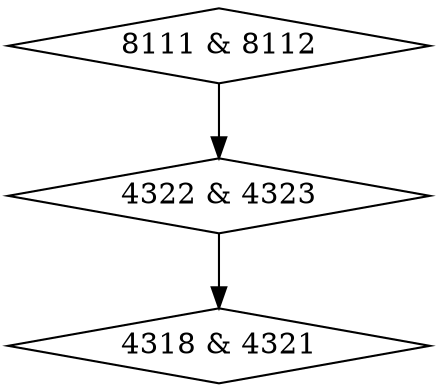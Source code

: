 digraph {
0 [label = "4318 & 4321", shape = diamond];
1 [label = "4322 & 4323", shape = diamond];
2 [label = "8111 & 8112", shape = diamond];
1->0;
2->1;
}
